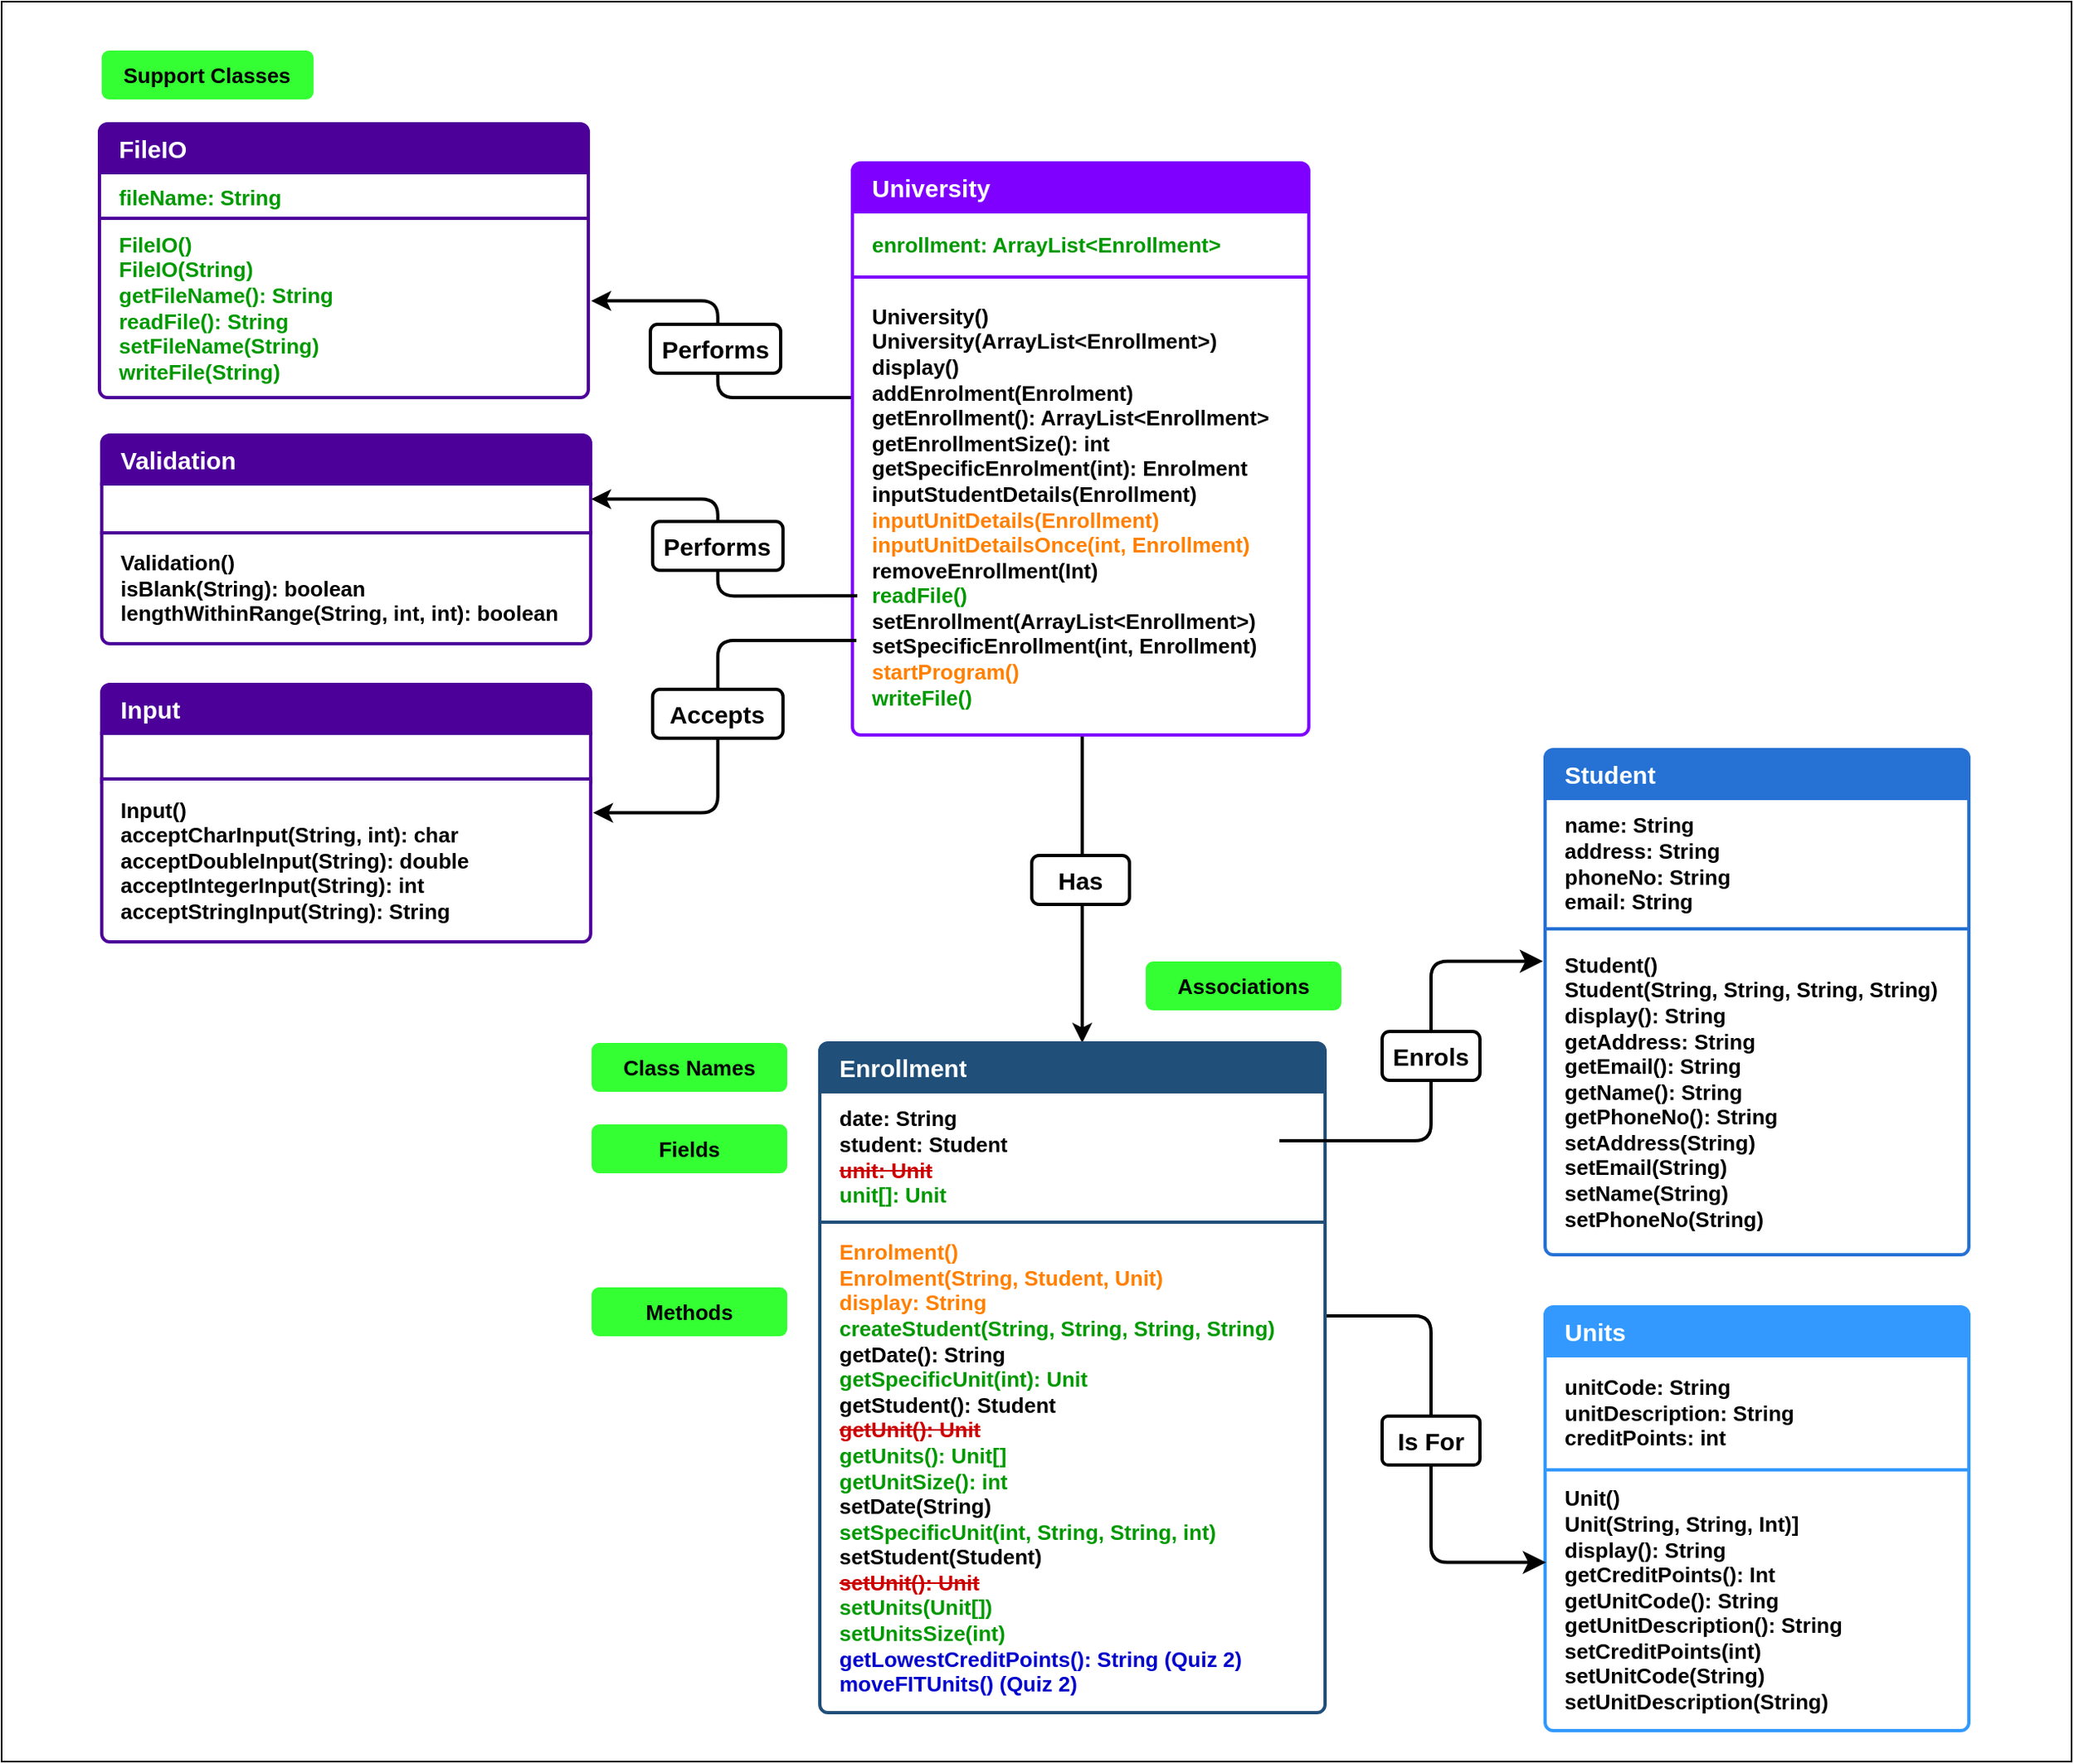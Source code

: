 <mxfile version="24.7.17">
  <diagram name="Page-1" id="dSvuV1CNV-9eOFvfghRx">
    <mxGraphModel dx="1221" dy="871" grid="1" gridSize="10" guides="1" tooltips="1" connect="1" arrows="1" fold="1" page="1" pageScale="1" pageWidth="850" pageHeight="1100" math="0" shadow="0">
      <root>
        <mxCell id="0" />
        <mxCell id="1" parent="0" />
        <mxCell id="GWfy-XczUwfGnwTdHz4S-5" style="edgeStyle=orthogonalEdgeStyle;rounded=1;orthogonalLoop=1;jettySize=auto;html=1;curved=0;strokeWidth=2;exitX=-0.01;exitY=0.459;exitDx=0;exitDy=0;exitPerimeter=0;entryX=1.001;entryY=0.078;entryDx=0;entryDy=0;entryPerimeter=0;" parent="1" edge="1">
          <mxGeometry relative="1" as="geometry">
            <mxPoint x="565.0" y="253.0" as="sourcePoint" />
            <mxPoint x="401.7" y="193.634" as="targetPoint" />
            <Array as="points">
              <mxPoint x="479.4" y="253.33" />
              <mxPoint x="479.4" y="193.33" />
            </Array>
          </mxGeometry>
        </mxCell>
        <mxCell id="XH4O_Xo0e676Nhpj7tfd-28" value="" style="rounded=0;whiteSpace=wrap;html=1;gradientColor=default;fillColor=none;strokeColor=default;movable=0;resizable=0;rotatable=0;deletable=0;editable=0;locked=1;connectable=0;" parent="1" vertex="1">
          <mxGeometry x="40" y="10" width="1270" height="1080" as="geometry" />
        </mxCell>
        <mxCell id="XH4O_Xo0e676Nhpj7tfd-2" style="edgeStyle=orthogonalEdgeStyle;rounded=1;orthogonalLoop=1;jettySize=auto;html=1;curved=0;strokeWidth=2;" parent="1" source="1uZrqkp9j0-TrwcevpsD-4" edge="1">
          <mxGeometry relative="1" as="geometry">
            <Array as="points">
              <mxPoint x="703" y="322" />
            </Array>
            <mxPoint x="703" y="649" as="targetPoint" />
          </mxGeometry>
        </mxCell>
        <mxCell id="7Wb6oGiZ9n-uL5kr2Mqo-1" value="Class Names" style="rounded=1;whiteSpace=wrap;html=1;fillColor=#33FF33;fontColor=#000000;strokeColor=none;fontStyle=1;fontSize=13;imageHeight=24;" parent="1" vertex="1">
          <mxGeometry x="402" y="649" width="120" height="30" as="geometry" />
        </mxCell>
        <mxCell id="7Wb6oGiZ9n-uL5kr2Mqo-2" value="Fields" style="rounded=1;whiteSpace=wrap;html=1;fillColor=#33FF33;fontColor=#000000;strokeColor=none;fontStyle=1;fontSize=13;imageHeight=24;" parent="1" vertex="1">
          <mxGeometry x="402" y="699" width="120" height="30" as="geometry" />
        </mxCell>
        <mxCell id="7Wb6oGiZ9n-uL5kr2Mqo-3" value="Methods" style="rounded=1;whiteSpace=wrap;html=1;fillColor=#33FF33;fontColor=#000000;strokeColor=none;fontStyle=1;fontSize=13;imageHeight=24;" parent="1" vertex="1">
          <mxGeometry x="402" y="799" width="120" height="30" as="geometry" />
        </mxCell>
        <mxCell id="1uZrqkp9j0-TrwcevpsD-2" value="University" style="text;strokeColor=#7F00FF;fillColor=#7F00FF;align=left;verticalAlign=middle;spacingLeft=10;spacingRight=10;overflow=hidden;points=[[0,0.5],[1,0.5]];portConstraint=eastwest;rotatable=0;whiteSpace=wrap;html=1;shape=mxgraph.bootstrap.topButton;rSize=5;fontColor=#ffffff;labelBackgroundColor=none;fontSize=15;fontStyle=1;fontFamily=Helvetica;strokeWidth=2;labelPadding=0;labelBorderColor=none;shadow=0;perimeterSpacing=0;swimlaneLine=0;container=0;" parent="1" vertex="1">
          <mxGeometry x="562" y="109" width="280" height="30" as="geometry" />
        </mxCell>
        <mxCell id="1uZrqkp9j0-TrwcevpsD-3" value="&lt;font color=&quot;#009900&quot;&gt;enrollment: ArrayList&amp;lt;Enrollment&amp;gt;&lt;/font&gt;" style="text;strokeColor=#7F00FF;fillColor=#FFFFFF;align=left;verticalAlign=middle;spacingLeft=10;spacingRight=10;overflow=hidden;points=[[0,0.5],[1,0.5]];portConstraint=eastwest;rotatable=0;whiteSpace=wrap;html=1;rSize=5;fontColor=#000000;strokeWidth=2;labelPadding=0;labelBorderColor=none;fontSize=13;fontStyle=1;shadow=0;perimeterSpacing=0;swimlaneLine=0;container=0;" parent="1" vertex="1">
          <mxGeometry x="562" y="139" width="280" height="40" as="geometry" />
        </mxCell>
        <mxCell id="1uZrqkp9j0-TrwcevpsD-4" value="University()&lt;div&gt;University(ArrayList&amp;lt;Enrollment&amp;gt;)&lt;/div&gt;&lt;div&gt;display()&lt;/div&gt;&lt;div&gt;addEnrolment(Enrolment)&lt;/div&gt;&lt;div&gt;&lt;span style=&quot;background-color: initial;&quot;&gt;getEnrollment(): ArrayList&amp;lt;Enrollment&amp;gt;&lt;/span&gt;&lt;br&gt;&lt;/div&gt;&lt;div&gt;&lt;span style=&quot;background-color: initial;&quot;&gt;getEnrollmentSize(): int&lt;/span&gt;&lt;/div&gt;&lt;div&gt;&lt;span style=&quot;background-color: initial;&quot;&gt;getSpecificEnrolment(int): Enrolment&lt;/span&gt;&lt;/div&gt;&lt;div&gt;inputStudentDetails(Enrollment)&lt;/div&gt;&lt;div&gt;&lt;font color=&quot;#ff8000&quot;&gt;inputUnitDetails(Enrollment)&lt;br&gt;&lt;/font&gt;&lt;/div&gt;&lt;div&gt;&lt;font color=&quot;#ff8000&quot;&gt;inputUnitDetailsOnce(int, Enrollment)&lt;/font&gt;&lt;/div&gt;&lt;div&gt;removeEnrollment(Int)&lt;/div&gt;&lt;div&gt;&lt;font color=&quot;#009900&quot;&gt;readFile()&lt;/font&gt;&lt;/div&gt;&lt;div&gt;setEnrollment(ArrayList&amp;lt;Enrollment&amp;gt;)&lt;/div&gt;&lt;div&gt;setSpecificEnrollment(int, Enrollment)&lt;/div&gt;&lt;div&gt;&lt;font color=&quot;#ff8000&quot;&gt;startProgram()&lt;/font&gt;&lt;/div&gt;&lt;div&gt;&lt;span style=&quot;color: rgb(0, 153, 0);&quot;&gt;writeFile()&lt;/span&gt;&lt;font color=&quot;#ff8000&quot;&gt;&lt;br&gt;&lt;/font&gt;&lt;/div&gt;" style="text;strokeColor=#7F00FF;fillColor=#FFFFFF;align=left;verticalAlign=middle;spacingLeft=10;spacingRight=10;overflow=hidden;points=[[0,0.5],[1,0.5]];portConstraint=eastwest;rotatable=0;whiteSpace=wrap;html=1;shape=mxgraph.bootstrap.bottomButton;rSize=5;fontColor=#000000;strokeWidth=2;labelPadding=0;labelBorderColor=none;fontSize=13;fontStyle=1;shadow=0;perimeterSpacing=0;swimlaneLine=0;container=0;" parent="1" vertex="1">
          <mxGeometry x="562" y="179" width="280" height="281" as="geometry" />
        </mxCell>
        <mxCell id="XH4O_Xo0e676Nhpj7tfd-5" value="Validation" style="text;strokeColor=#4C0099;fillColor=#4C0099;align=left;verticalAlign=middle;spacingLeft=10;spacingRight=10;overflow=hidden;points=[[0,0.5],[1,0.5]];portConstraint=eastwest;rotatable=0;whiteSpace=wrap;html=1;shape=mxgraph.bootstrap.topButton;rSize=5;fontColor=#ffffff;labelBackgroundColor=none;fontSize=15;fontStyle=1;fontFamily=Helvetica;strokeWidth=2;labelPadding=0;labelBorderColor=none;shadow=0;perimeterSpacing=0;swimlaneLine=0;container=0;" parent="1" vertex="1">
          <mxGeometry x="101.4" y="276" width="300" height="30" as="geometry" />
        </mxCell>
        <mxCell id="XH4O_Xo0e676Nhpj7tfd-6" value="" style="text;strokeColor=#4C0099;fillColor=#FFFFFF;align=left;verticalAlign=middle;spacingLeft=10;spacingRight=10;overflow=hidden;points=[[0,0.5],[1,0.5]];portConstraint=eastwest;rotatable=0;whiteSpace=wrap;html=1;rSize=5;fontColor=#000000;strokeWidth=2;labelPadding=0;labelBorderColor=none;fontSize=13;fontStyle=1;shadow=0;perimeterSpacing=0;swimlaneLine=0;container=0;" parent="1" vertex="1">
          <mxGeometry x="101.4" y="306" width="300" height="30" as="geometry" />
        </mxCell>
        <mxCell id="XH4O_Xo0e676Nhpj7tfd-7" value="Validation()&lt;div&gt;isBlank(String): boolean&lt;/div&gt;&lt;div&gt;lengthWithinRange(String, int, int): boolean&lt;/div&gt;" style="text;strokeColor=#4C0099;fillColor=#FFFFFF;align=left;verticalAlign=middle;spacingLeft=10;spacingRight=10;overflow=hidden;points=[[0,0.5],[1,0.5]];portConstraint=eastwest;rotatable=0;whiteSpace=wrap;html=1;shape=mxgraph.bootstrap.bottomButton;rSize=5;fontColor=#000000;strokeWidth=2;labelPadding=0;labelBorderColor=none;fontSize=13;fontStyle=1;shadow=0;perimeterSpacing=0;swimlaneLine=0;container=0;" parent="1" vertex="1">
          <mxGeometry x="101.4" y="336" width="300" height="68" as="geometry" />
        </mxCell>
        <mxCell id="XH4O_Xo0e676Nhpj7tfd-8" value="Support Classes" style="rounded=1;whiteSpace=wrap;html=1;fillColor=#33FF33;fontColor=#000000;strokeColor=none;fontStyle=1;fontSize=13;imageHeight=24;" parent="1" vertex="1">
          <mxGeometry x="101.4" y="40" width="130" height="30" as="geometry" />
        </mxCell>
        <mxCell id="XH4O_Xo0e676Nhpj7tfd-9" value="Input" style="text;strokeColor=#4C0099;fillColor=#4C0099;align=left;verticalAlign=middle;spacingLeft=10;spacingRight=10;overflow=hidden;points=[[0,0.5],[1,0.5]];portConstraint=eastwest;rotatable=0;whiteSpace=wrap;html=1;shape=mxgraph.bootstrap.topButton;rSize=5;fontColor=#ffffff;labelBackgroundColor=none;fontSize=15;fontStyle=1;fontFamily=Helvetica;strokeWidth=2;labelPadding=0;labelBorderColor=none;shadow=0;perimeterSpacing=0;swimlaneLine=0;container=0;" parent="1" vertex="1">
          <mxGeometry x="101.4" y="429" width="300" height="30" as="geometry" />
        </mxCell>
        <mxCell id="XH4O_Xo0e676Nhpj7tfd-10" value="" style="text;strokeColor=#4C0099;fillColor=#FFFFFF;align=left;verticalAlign=middle;spacingLeft=10;spacingRight=10;overflow=hidden;points=[[0,0.5],[1,0.5]];portConstraint=eastwest;rotatable=0;whiteSpace=wrap;html=1;rSize=5;fontColor=#000000;strokeWidth=2;labelPadding=0;labelBorderColor=none;fontSize=13;fontStyle=1;shadow=0;perimeterSpacing=0;swimlaneLine=0;container=0;" parent="1" vertex="1">
          <mxGeometry x="101.4" y="459" width="300" height="30" as="geometry" />
        </mxCell>
        <mxCell id="XH4O_Xo0e676Nhpj7tfd-11" value="Input()&lt;div&gt;acceptCharInput(String, int): char&lt;/div&gt;&lt;div&gt;acceptDoubleInput(String): double&lt;/div&gt;&lt;div&gt;acceptIntegerInput(String): int&lt;/div&gt;&lt;div&gt;acceptStringInput(String): String&lt;/div&gt;" style="text;strokeColor=#4C0099;fillColor=#FFFFFF;align=left;verticalAlign=middle;spacingLeft=10;spacingRight=10;overflow=hidden;points=[[0,0.5],[1,0.5]];portConstraint=eastwest;rotatable=0;whiteSpace=wrap;html=1;shape=mxgraph.bootstrap.bottomButton;rSize=5;fontColor=#000000;strokeWidth=2;labelPadding=0;labelBorderColor=none;fontSize=13;fontStyle=1;shadow=0;perimeterSpacing=0;swimlaneLine=0;container=0;" parent="1" vertex="1">
          <mxGeometry x="101.4" y="487" width="300" height="100" as="geometry" />
        </mxCell>
        <mxCell id="XH4O_Xo0e676Nhpj7tfd-23" style="edgeStyle=orthogonalEdgeStyle;rounded=1;orthogonalLoop=1;jettySize=auto;html=1;entryX=1.005;entryY=0.358;entryDx=0;entryDy=0;entryPerimeter=0;curved=0;strokeWidth=2;" parent="1" edge="1">
          <mxGeometry relative="1" as="geometry">
            <mxPoint x="564.4" y="402" as="sourcePoint" />
            <mxPoint x="402.9" y="507.8" as="targetPoint" />
            <Array as="points">
              <mxPoint x="479.4" y="402" />
              <mxPoint x="479.4" y="508" />
            </Array>
          </mxGeometry>
        </mxCell>
        <mxCell id="XH4O_Xo0e676Nhpj7tfd-25" style="edgeStyle=orthogonalEdgeStyle;rounded=1;orthogonalLoop=1;jettySize=auto;html=1;curved=0;strokeWidth=2;exitX=-0.01;exitY=0.459;exitDx=0;exitDy=0;exitPerimeter=0;entryX=1.001;entryY=0.078;entryDx=0;entryDy=0;entryPerimeter=0;" parent="1" edge="1">
          <mxGeometry relative="1" as="geometry">
            <mxPoint x="565.0" y="374.67" as="sourcePoint" />
            <mxPoint x="401.7" y="315.304" as="targetPoint" />
            <Array as="points">
              <mxPoint x="479.4" y="375" />
              <mxPoint x="479.4" y="315" />
            </Array>
          </mxGeometry>
        </mxCell>
        <mxCell id="XH4O_Xo0e676Nhpj7tfd-20" value="Performs" style="text;strokeColor=default;fillColor=default;align=center;verticalAlign=middle;whiteSpace=wrap;rounded=1;fontSize=15;strokeWidth=2;fontStyle=1;labelBackgroundColor=default;gradientColor=none;imageHeight=22;" parent="1" vertex="1">
          <mxGeometry x="439.4" y="329" width="80" height="30" as="geometry" />
        </mxCell>
        <mxCell id="XH4O_Xo0e676Nhpj7tfd-26" value="Accepts" style="text;strokeColor=default;fillColor=default;align=center;verticalAlign=middle;whiteSpace=wrap;rounded=1;fontSize=15;strokeWidth=2;fontStyle=1;labelBackgroundColor=default;gradientColor=none;imageHeight=22;" parent="1" vertex="1">
          <mxGeometry x="439.4" y="432" width="80" height="30" as="geometry" />
        </mxCell>
        <mxCell id="y66Isht47EPB-E9qdgSM-7" value="" style="swimlane;fontStyle=1;childLayout=stackLayout;horizontal=1;startSize=0;horizontalStack=0;resizeParent=1;resizeParentMax=0;resizeLast=0;collapsible=0;marginBottom=0;whiteSpace=wrap;html=1;strokeColor=none;fillColor=none;strokeWidth=2;labelPadding=0;labelBorderColor=none;fontSize=13;shadow=0;perimeterSpacing=0;swimlaneLine=0;" parent="1" vertex="1">
          <mxGeometry x="542" y="649" width="310" height="110" as="geometry" />
        </mxCell>
        <mxCell id="y66Isht47EPB-E9qdgSM-8" value="Enrollment" style="text;strokeColor=#214f79;fillColor=#204f79;align=left;verticalAlign=middle;spacingLeft=10;spacingRight=10;overflow=hidden;points=[[0,0.5],[1,0.5]];portConstraint=eastwest;rotatable=0;whiteSpace=wrap;html=1;shape=mxgraph.bootstrap.topButton;rSize=5;fontColor=#ffffff;labelBackgroundColor=none;fontSize=15;fontStyle=1;fontFamily=Helvetica;strokeWidth=2;labelPadding=0;labelBorderColor=none;shadow=0;perimeterSpacing=0;swimlaneLine=0;" parent="y66Isht47EPB-E9qdgSM-7" vertex="1">
          <mxGeometry width="310" height="30" as="geometry" />
        </mxCell>
        <mxCell id="y66Isht47EPB-E9qdgSM-9" value="date: String&lt;div style=&quot;font-size: 13px;&quot;&gt;student: Student&lt;/div&gt;&lt;div style=&quot;font-size: 13px;&quot;&gt;&lt;strike style=&quot;color: rgb(204, 0, 0);&quot;&gt;unit: Unit&lt;/strike&gt;&lt;br&gt;&lt;/div&gt;&lt;div style=&quot;font-size: 13px;&quot;&gt;&lt;font color=&quot;#009900&quot;&gt;unit[]: Unit&lt;/font&gt;&lt;/div&gt;" style="text;strokeColor=#214f79;fillColor=#FFFFFF;align=left;verticalAlign=middle;spacingLeft=10;spacingRight=10;overflow=hidden;points=[[0,0.5],[1,0.5]];portConstraint=eastwest;rotatable=0;whiteSpace=wrap;html=1;rSize=5;fontColor=#000000;strokeWidth=2;labelPadding=0;labelBorderColor=none;fontSize=13;fontStyle=1;shadow=0;perimeterSpacing=0;swimlaneLine=0;" parent="y66Isht47EPB-E9qdgSM-7" vertex="1">
          <mxGeometry y="30" width="310" height="80" as="geometry" />
        </mxCell>
        <mxCell id="y66Isht47EPB-E9qdgSM-31" value="" style="swimlane;fontStyle=1;childLayout=stackLayout;horizontal=1;startSize=0;horizontalStack=0;resizeParent=1;resizeParentMax=0;resizeLast=0;collapsible=0;marginBottom=0;whiteSpace=wrap;html=1;strokeColor=none;fillColor=none;strokeWidth=2;labelPadding=0;labelBorderColor=none;fontSize=13;shadow=0;perimeterSpacing=0;swimlaneLine=0;" parent="1" vertex="1">
          <mxGeometry x="987" y="469" width="260" height="310" as="geometry" />
        </mxCell>
        <mxCell id="y66Isht47EPB-E9qdgSM-32" value="Student" style="text;strokeColor=#2671d4;fillColor=#2571d4;align=left;verticalAlign=middle;spacingLeft=10;spacingRight=10;overflow=hidden;points=[[0,0.5],[1,0.5]];portConstraint=eastwest;rotatable=0;whiteSpace=wrap;html=1;shape=mxgraph.bootstrap.topButton;rSize=5;fontColor=#ffffff;labelBackgroundColor=none;fontSize=15;fontStyle=1;fontFamily=Helvetica;strokeWidth=2;labelPadding=0;labelBorderColor=none;shadow=0;perimeterSpacing=0;swimlaneLine=0;" parent="y66Isht47EPB-E9qdgSM-31" vertex="1">
          <mxGeometry width="260" height="30" as="geometry" />
        </mxCell>
        <mxCell id="y66Isht47EPB-E9qdgSM-33" value="name: String&lt;div&gt;address: String&lt;/div&gt;&lt;div&gt;phoneNo: String&lt;/div&gt;&lt;div&gt;email: String&lt;/div&gt;" style="text;strokeColor=#2671d4;fillColor=#FFFFFF;align=left;verticalAlign=middle;spacingLeft=10;spacingRight=10;overflow=hidden;points=[[0,0.5],[1,0.5]];portConstraint=eastwest;rotatable=0;whiteSpace=wrap;html=1;rSize=5;fontColor=#000000;strokeWidth=2;labelPadding=0;labelBorderColor=none;fontSize=13;fontStyle=1;shadow=0;perimeterSpacing=0;swimlaneLine=0;" parent="y66Isht47EPB-E9qdgSM-31" vertex="1">
          <mxGeometry y="30" width="260" height="80" as="geometry" />
        </mxCell>
        <mxCell id="y66Isht47EPB-E9qdgSM-34" value="Student()&lt;div&gt;Student(String, String, String, String)&lt;/div&gt;&lt;div&gt;display(): String&lt;/div&gt;&lt;div&gt;getAddress: String&lt;/div&gt;&lt;div&gt;getEmail(): String&lt;/div&gt;&lt;div&gt;getName(): String&lt;/div&gt;&lt;div&gt;getPhoneNo(): String&lt;/div&gt;&lt;div&gt;setAddress(String)&lt;/div&gt;&lt;div&gt;setEmail(String)&lt;/div&gt;&lt;div&gt;setName(String)&lt;/div&gt;&lt;div&gt;setPhoneNo(String)&lt;/div&gt;" style="text;strokeColor=#2671d4;fillColor=#FFFFFF;align=left;verticalAlign=middle;spacingLeft=10;spacingRight=10;overflow=hidden;points=[[0,0.5],[1,0.5]];portConstraint=eastwest;rotatable=0;whiteSpace=wrap;html=1;shape=mxgraph.bootstrap.bottomButton;rSize=5;fontColor=#000000;strokeWidth=2;labelPadding=0;labelBorderColor=none;fontSize=13;fontStyle=1;shadow=0;perimeterSpacing=0;swimlaneLine=0;" parent="y66Isht47EPB-E9qdgSM-31" vertex="1">
          <mxGeometry y="110" width="260" height="200" as="geometry" />
        </mxCell>
        <mxCell id="y66Isht47EPB-E9qdgSM-35" value="" style="swimlane;fontStyle=1;childLayout=stackLayout;horizontal=1;startSize=0;horizontalStack=0;resizeParent=1;resizeParentMax=0;resizeLast=0;collapsible=0;marginBottom=0;whiteSpace=wrap;html=1;strokeColor=none;fillColor=none;strokeWidth=2;labelPadding=0;labelBorderColor=none;fontSize=13;shadow=0;perimeterSpacing=0;swimlaneLine=0;" parent="1" vertex="1">
          <mxGeometry x="987" y="811" width="260" height="260" as="geometry" />
        </mxCell>
        <mxCell id="y66Isht47EPB-E9qdgSM-36" value="Units" style="text;strokeColor=#3399ff;fillColor=#3399FF;align=left;verticalAlign=middle;spacingLeft=10;spacingRight=10;overflow=hidden;points=[[0,0.5],[1,0.5]];portConstraint=eastwest;rotatable=0;whiteSpace=wrap;html=1;shape=mxgraph.bootstrap.topButton;rSize=5;fontColor=#ffffff;labelBackgroundColor=none;fontSize=15;fontStyle=1;fontFamily=Helvetica;strokeWidth=2;labelPadding=0;labelBorderColor=none;shadow=0;perimeterSpacing=0;swimlaneLine=0;" parent="y66Isht47EPB-E9qdgSM-35" vertex="1">
          <mxGeometry width="260" height="30" as="geometry" />
        </mxCell>
        <mxCell id="y66Isht47EPB-E9qdgSM-37" value="unitCode: String&lt;div&gt;unitDescription: String&lt;/div&gt;&lt;div&gt;creditPoints: int&lt;/div&gt;" style="text;strokeColor=#3399ff;fillColor=#FFFFFF;align=left;verticalAlign=middle;spacingLeft=10;spacingRight=10;overflow=hidden;points=[[0,0.5],[1,0.5]];portConstraint=eastwest;rotatable=0;whiteSpace=wrap;html=1;rSize=5;fontColor=#000000;strokeWidth=2;labelPadding=0;labelBorderColor=none;fontSize=13;fontStyle=1;shadow=0;perimeterSpacing=0;swimlaneLine=0;" parent="y66Isht47EPB-E9qdgSM-35" vertex="1">
          <mxGeometry y="30" width="260" height="70" as="geometry" />
        </mxCell>
        <mxCell id="y66Isht47EPB-E9qdgSM-38" value="Unit()&lt;div&gt;Unit(String, String, Int)]&lt;/div&gt;&lt;div&gt;display(): String&lt;/div&gt;&lt;div&gt;getCreditPoints(): Int&lt;/div&gt;&lt;div&gt;getUnitCode(): String&lt;/div&gt;&lt;div&gt;getUnitDescription(): String&lt;/div&gt;&lt;div&gt;setCreditPoints(int)&lt;/div&gt;&lt;div&gt;setUnitCode(String)&lt;/div&gt;&lt;div&gt;setUnitDescription(String)&lt;/div&gt;" style="text;strokeColor=#3399ff;fillColor=#FFFFFF;align=left;verticalAlign=middle;spacingLeft=10;spacingRight=10;overflow=hidden;points=[[0,0.5],[1,0.5]];portConstraint=eastwest;rotatable=0;whiteSpace=wrap;html=1;shape=mxgraph.bootstrap.bottomButton;rSize=5;fontColor=#000000;strokeWidth=2;labelPadding=0;labelBorderColor=none;fontSize=13;fontStyle=1;shadow=0;perimeterSpacing=0;swimlaneLine=0;" parent="y66Isht47EPB-E9qdgSM-35" vertex="1">
          <mxGeometry y="100" width="260" height="160" as="geometry" />
        </mxCell>
        <mxCell id="y66Isht47EPB-E9qdgSM-54" value="" style="edgeStyle=segmentEdgeStyle;endArrow=classic;html=1;curved=0;rounded=1;endSize=8;startSize=8;sourcePerimeterSpacing=0;targetPerimeterSpacing=0;fontSize=12;entryX=-0.005;entryY=0.419;entryDx=0;entryDy=0;strokeWidth=2;entryPerimeter=0;" parent="1" target="y66Isht47EPB-E9qdgSM-31" edge="1">
          <mxGeometry width="140" relative="1" as="geometry">
            <mxPoint x="824" y="709" as="sourcePoint" />
            <mxPoint x="922" y="879" as="targetPoint" />
            <Array as="points">
              <mxPoint x="917" y="709" />
              <mxPoint x="917" y="599" />
            </Array>
          </mxGeometry>
        </mxCell>
        <mxCell id="y66Isht47EPB-E9qdgSM-43" value="Enrols" style="text;strokeColor=default;fillColor=default;align=center;verticalAlign=middle;whiteSpace=wrap;rounded=1;fontSize=15;strokeWidth=2;fontStyle=1;labelBackgroundColor=default;gradientColor=none;imageHeight=22;" parent="1" vertex="1">
          <mxGeometry x="887" y="642" width="60" height="30" as="geometry" />
        </mxCell>
        <mxCell id="y66Isht47EPB-E9qdgSM-56" value="" style="edgeStyle=segmentEdgeStyle;endArrow=classic;html=1;curved=0;rounded=1;endSize=8;startSize=8;sourcePerimeterSpacing=0;targetPerimeterSpacing=0;fontSize=12;entryX=0.002;entryY=0.355;entryDx=0;entryDy=0;strokeWidth=2;entryPerimeter=0;" parent="1" target="y66Isht47EPB-E9qdgSM-38" edge="1">
          <mxGeometry width="140" relative="1" as="geometry">
            <mxPoint x="822" y="816.5" as="sourcePoint" />
            <mxPoint x="940" y="731.5" as="targetPoint" />
            <Array as="points">
              <mxPoint x="917" y="817" />
              <mxPoint x="917" y="968" />
            </Array>
          </mxGeometry>
        </mxCell>
        <mxCell id="y66Isht47EPB-E9qdgSM-44" value="Is For" style="text;strokeColor=default;fillColor=default;align=center;verticalAlign=middle;whiteSpace=wrap;rounded=1;fontSize=15;strokeWidth=2;fontStyle=1;labelBackgroundColor=default;gradientColor=none;arcSize=12;imageHeight=24;spacing=1;" parent="1" vertex="1">
          <mxGeometry x="887" y="878" width="60" height="30" as="geometry" />
        </mxCell>
        <mxCell id="7Wb6oGiZ9n-uL5kr2Mqo-4" value="Associations" style="rounded=1;whiteSpace=wrap;html=1;fillColor=#33FF33;fontColor=#000000;strokeColor=none;fontStyle=1;fontSize=13;imageHeight=24;" parent="1" vertex="1">
          <mxGeometry x="742" y="599" width="120" height="30" as="geometry" />
        </mxCell>
        <mxCell id="XH4O_Xo0e676Nhpj7tfd-3" value="Has" style="text;strokeColor=default;fillColor=default;align=center;verticalAlign=middle;whiteSpace=wrap;rounded=1;fontSize=15;strokeWidth=2;fontStyle=1;labelBackgroundColor=default;gradientColor=none;imageHeight=22;" parent="1" vertex="1">
          <mxGeometry x="672" y="534" width="60" height="30" as="geometry" />
        </mxCell>
        <mxCell id="y66Isht47EPB-E9qdgSM-12" value="&lt;font color=&quot;#ff8000&quot;&gt;Enrolment()&lt;/font&gt;&lt;div style=&quot;font-size: 13px;&quot;&gt;&lt;font color=&quot;#ff8000&quot;&gt;Enrolment(String, Student, Unit)&lt;/font&gt;&lt;/div&gt;&lt;div style=&quot;font-size: 13px;&quot;&gt;&lt;font color=&quot;#ff8000&quot;&gt;display: String&lt;/font&gt;&lt;/div&gt;&lt;div style=&quot;font-size: 13px;&quot;&gt;&lt;font color=&quot;#009900&quot;&gt;createStudent(String, String, String, String)&lt;/font&gt;&lt;/div&gt;&lt;div style=&quot;font-size: 13px;&quot;&gt;getDate(): String&lt;/div&gt;&lt;div style=&quot;font-size: 13px;&quot;&gt;&lt;div&gt;&lt;font color=&quot;#009900&quot;&gt;getSpecificUnit(int): Unit&lt;/font&gt;&lt;/div&gt;&lt;/div&gt;&lt;div style=&quot;font-size: 13px;&quot;&gt;getStudent(): Student&lt;/div&gt;&lt;div style=&quot;font-size: 13px;&quot;&gt;&lt;strike style=&quot;color: rgb(204, 0, 0);&quot;&gt;getUnit(): Unit&lt;/strike&gt;&lt;br&gt;&lt;/div&gt;&lt;div style=&quot;font-size: 13px;&quot;&gt;&lt;div&gt;&lt;font color=&quot;#009900&quot;&gt;getUnits(): Unit[]&lt;/font&gt;&lt;/div&gt;&lt;div&gt;&lt;font color=&quot;#009900&quot;&gt;getUnitSize(): int&lt;/font&gt;&lt;/div&gt;&lt;/div&gt;&lt;div style=&quot;font-size: 13px;&quot;&gt;setDate(String)&lt;/div&gt;&lt;div style=&quot;font-size: 13px;&quot;&gt;&lt;div&gt;&lt;font color=&quot;#009900&quot;&gt;setSpecificUnit(int, String, String, int)&lt;/font&gt;&lt;/div&gt;&lt;/div&gt;&lt;div style=&quot;font-size: 13px;&quot;&gt;setStudent(Student)&lt;/div&gt;&lt;div style=&quot;font-size: 13px;&quot;&gt;&lt;strike style=&quot;color: rgb(204, 0, 0);&quot;&gt;setUnit(): Unit&lt;/strike&gt;&lt;br&gt;&lt;/div&gt;&lt;div style=&quot;font-size: 13px;&quot;&gt;&lt;span style=&quot;color: rgb(0, 153, 0);&quot;&gt;setUnits(Unit[])&lt;/span&gt;&lt;strike style=&quot;color: rgb(204, 0, 0);&quot;&gt;&lt;br&gt;&lt;/strike&gt;&lt;/div&gt;&lt;div style=&quot;font-size: 13px;&quot;&gt;&lt;span style=&quot;color: rgb(0, 153, 0);&quot;&gt;setUnitsSize(int)&lt;/span&gt;&lt;/div&gt;&lt;div style=&quot;font-size: 13px;&quot;&gt;&lt;div&gt;&lt;font color=&quot;#0000cc&quot;&gt;getLowestCreditPoints(): String (Quiz 2)&lt;/font&gt;&lt;/div&gt;&lt;div&gt;&lt;font color=&quot;#0000cc&quot;&gt;&lt;span class=&quot;hljs-title function_&quot;&gt;moveFITUnits&lt;/span&gt;&lt;span class=&quot;hljs-params&quot;&gt;() (Quiz 2)&lt;/span&gt;&lt;/font&gt;&lt;/div&gt;&lt;/div&gt;" style="text;strokeColor=#214f79;fillColor=#FFFFFF;align=left;verticalAlign=middle;spacingLeft=10;spacingRight=10;overflow=hidden;points=[[0,0.5],[1,0.5]];portConstraint=eastwest;rotatable=0;whiteSpace=wrap;html=1;shape=mxgraph.bootstrap.bottomButton;rSize=5;fontColor=#000000;strokeWidth=2;labelPadding=0;labelBorderColor=none;fontSize=13;fontStyle=1;shadow=0;perimeterSpacing=0;swimlaneLine=0;" parent="1" vertex="1">
          <mxGeometry x="542" y="759" width="310" height="301" as="geometry" />
        </mxCell>
        <mxCell id="GWfy-XczUwfGnwTdHz4S-2" value="FileIO" style="text;strokeColor=#4C0099;fillColor=#4C0099;align=left;verticalAlign=middle;spacingLeft=10;spacingRight=10;overflow=hidden;points=[[0,0.5],[1,0.5]];portConstraint=eastwest;rotatable=0;whiteSpace=wrap;html=1;shape=mxgraph.bootstrap.topButton;rSize=5;fontColor=#ffffff;labelBackgroundColor=none;fontSize=15;fontStyle=1;fontFamily=Helvetica;strokeWidth=2;labelPadding=0;labelBorderColor=none;shadow=0;perimeterSpacing=0;swimlaneLine=0;container=0;" parent="1" vertex="1">
          <mxGeometry x="100" y="85" width="300" height="30" as="geometry" />
        </mxCell>
        <mxCell id="GWfy-XczUwfGnwTdHz4S-3" value="&lt;font color=&quot;#009900&quot;&gt;fileName: String&lt;/font&gt;" style="text;strokeColor=#4C0099;fillColor=#FFFFFF;align=left;verticalAlign=middle;spacingLeft=10;spacingRight=10;overflow=hidden;points=[[0,0.5],[1,0.5]];portConstraint=eastwest;rotatable=0;whiteSpace=wrap;html=1;rSize=5;fontColor=#000000;strokeWidth=2;labelPadding=0;labelBorderColor=none;fontSize=13;fontStyle=1;shadow=0;perimeterSpacing=0;swimlaneLine=0;container=0;" parent="1" vertex="1">
          <mxGeometry x="100" y="115" width="300" height="30" as="geometry" />
        </mxCell>
        <mxCell id="GWfy-XczUwfGnwTdHz4S-4" value="&lt;font color=&quot;#009900&quot;&gt;FileIO()&lt;/font&gt;&lt;div&gt;&lt;font color=&quot;#009900&quot;&gt;FileIO(String)&lt;/font&gt;&lt;/div&gt;&lt;div&gt;&lt;font color=&quot;#009900&quot;&gt;getFileName(): String&lt;/font&gt;&lt;/div&gt;&lt;div&gt;&lt;font color=&quot;#009900&quot;&gt;readFile(): String&lt;/font&gt;&lt;/div&gt;&lt;div&gt;&lt;font color=&quot;#009900&quot;&gt;setFileName(String)&lt;/font&gt;&lt;/div&gt;&lt;div&gt;&lt;font color=&quot;#009900&quot;&gt;writeFile(String)&lt;/font&gt;&lt;/div&gt;" style="text;strokeColor=#4C0099;fillColor=#FFFFFF;align=left;verticalAlign=middle;spacingLeft=10;spacingRight=10;overflow=hidden;points=[[0,0.5],[1,0.5]];portConstraint=eastwest;rotatable=0;whiteSpace=wrap;html=1;shape=mxgraph.bootstrap.bottomButton;rSize=5;fontColor=#000000;strokeWidth=2;labelPadding=0;labelBorderColor=none;fontSize=13;fontStyle=1;shadow=0;perimeterSpacing=0;swimlaneLine=0;container=0;" parent="1" vertex="1">
          <mxGeometry x="100" y="143" width="300" height="110" as="geometry" />
        </mxCell>
        <mxCell id="GWfy-XczUwfGnwTdHz4S-6" value="Performs" style="text;strokeColor=default;fillColor=default;align=center;verticalAlign=middle;whiteSpace=wrap;rounded=1;fontSize=15;strokeWidth=2;fontStyle=1;labelBackgroundColor=default;gradientColor=none;imageHeight=22;" parent="1" vertex="1">
          <mxGeometry x="438" y="208" width="80" height="30" as="geometry" />
        </mxCell>
      </root>
    </mxGraphModel>
  </diagram>
</mxfile>
